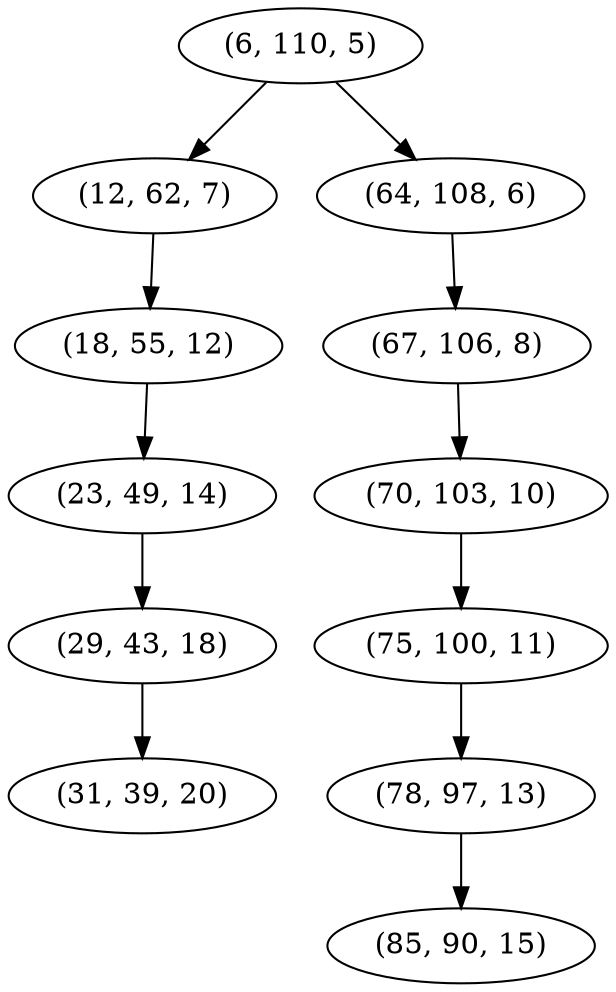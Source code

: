 digraph tree {
    "(6, 110, 5)";
    "(12, 62, 7)";
    "(18, 55, 12)";
    "(23, 49, 14)";
    "(29, 43, 18)";
    "(31, 39, 20)";
    "(64, 108, 6)";
    "(67, 106, 8)";
    "(70, 103, 10)";
    "(75, 100, 11)";
    "(78, 97, 13)";
    "(85, 90, 15)";
    "(6, 110, 5)" -> "(12, 62, 7)";
    "(6, 110, 5)" -> "(64, 108, 6)";
    "(12, 62, 7)" -> "(18, 55, 12)";
    "(18, 55, 12)" -> "(23, 49, 14)";
    "(23, 49, 14)" -> "(29, 43, 18)";
    "(29, 43, 18)" -> "(31, 39, 20)";
    "(64, 108, 6)" -> "(67, 106, 8)";
    "(67, 106, 8)" -> "(70, 103, 10)";
    "(70, 103, 10)" -> "(75, 100, 11)";
    "(75, 100, 11)" -> "(78, 97, 13)";
    "(78, 97, 13)" -> "(85, 90, 15)";
}

